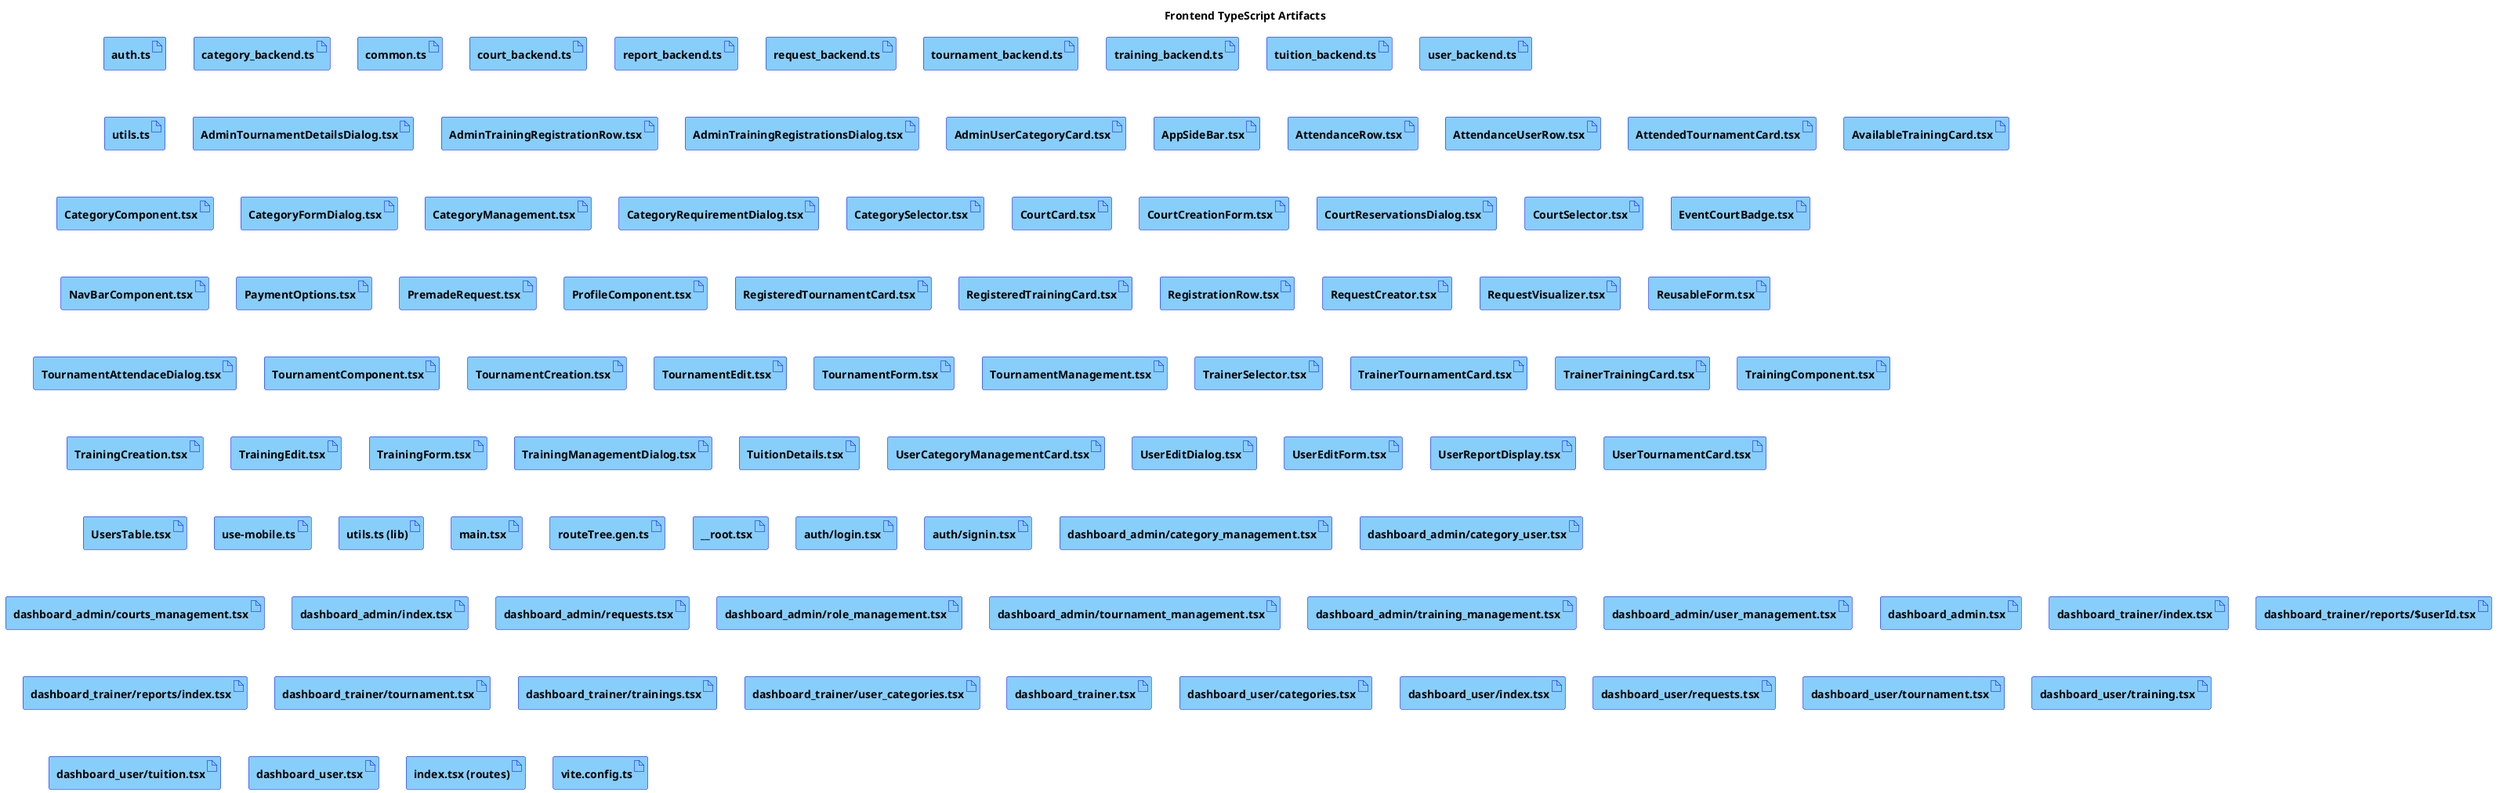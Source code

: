 @startuml
title Frontend TypeScript Artifacts
skinparam artifact {
  BackgroundColor LightSkyBlue
  BorderColor Blue
  FontStyle bold
}

artifact "auth.ts" as auth_ts
artifact "category_backend.ts" as category_backend_ts
artifact "common.ts" as common_ts
artifact "court_backend.ts" as court_backend_ts
artifact "report_backend.ts" as report_backend_ts
artifact "request_backend.ts" as request_backend_ts
artifact "tournament_backend.ts" as tournament_backend_ts
artifact "training_backend.ts" as training_backend_ts
artifact "tuition_backend.ts" as tuition_backend_ts
artifact "user_backend.ts" as user_backend_ts
artifact "utils.ts" as utils_ts

artifact "AdminTournamentDetailsDialog.tsx" as AdminTournamentDetailsDialog_tsx
artifact "AdminTrainingRegistrationRow.tsx" as AdminTrainingRegistrationRow_tsx
artifact "AdminTrainingRegistrationsDialog.tsx" as AdminTrainingRegistrationsDialog_tsx
artifact "AdminUserCategoryCard.tsx" as AdminUserCategoryCard_tsx
artifact "AppSideBar.tsx" as AppSideBar_tsx
artifact "AttendanceRow.tsx" as AttendanceRow_tsx
artifact "AttendanceUserRow.tsx" as AttendanceUserRow_tsx
artifact "AttendedTournamentCard.tsx" as AttendedTournamentCard_tsx
artifact "AvailableTrainingCard.tsx" as AvailableTrainingCard_tsx
artifact "CategoryComponent.tsx" as CategoryComponent_tsx
artifact "CategoryFormDialog.tsx" as CategoryFormDialog_tsx
artifact "CategoryManagement.tsx" as CategoryManagement_tsx
artifact "CategoryRequirementDialog.tsx" as CategoryRequirementDialog_tsx
artifact "CategorySelector.tsx" as CategorySelector_tsx
artifact "CourtCard.tsx" as CourtCard_tsx
artifact "CourtCreationForm.tsx" as CourtCreationForm_tsx
artifact "CourtReservationsDialog.tsx" as CourtReservationsDialog_tsx
artifact "CourtSelector.tsx" as CourtSelector_tsx
artifact "EventCourtBadge.tsx" as EventCourtBadge_tsx
artifact "NavBarComponent.tsx" as NavBarComponent_tsx
artifact "PaymentOptions.tsx" as PaymentOptions_tsx
artifact "PremadeRequest.tsx" as PremadeRequest_tsx
artifact "ProfileComponent.tsx" as ProfileComponent_tsx
artifact "RegisteredTournamentCard.tsx" as RegisteredTournamentCard_tsx
artifact "RegisteredTrainingCard.tsx" as RegisteredTrainingCard_tsx
artifact "RegistrationRow.tsx" as RegistrationRow_tsx
artifact "RequestCreator.tsx" as RequestCreator_tsx
artifact "RequestVisualizer.tsx" as RequestVisualizer_tsx
artifact "ReusableForm.tsx" as ReusableForm_tsx
artifact "TournamentAttendaceDialog.tsx" as TournamentAttendaceDialog_tsx
artifact "TournamentComponent.tsx" as TournamentComponent_tsx
artifact "TournamentCreation.tsx" as TournamentCreation_tsx
artifact "TournamentEdit.tsx" as TournamentEdit_tsx
artifact "TournamentForm.tsx" as TournamentForm_tsx
artifact "TournamentManagement.tsx" as TournamentManagement_tsx
artifact "TrainerSelector.tsx" as TrainerSelector_tsx
artifact "TrainerTournamentCard.tsx" as TrainerTournamentCard_tsx
artifact "TrainerTrainingCard.tsx" as TrainerTrainingCard_tsx
artifact "TrainingComponent.tsx" as TrainingComponent_tsx
artifact "TrainingCreation.tsx" as TrainingCreation_tsx
artifact "TrainingEdit.tsx" as TrainingEdit_tsx
artifact "TrainingForm.tsx" as TrainingForm_tsx
artifact "TrainingManagementDialog.tsx" as TrainingManagementDialog_tsx
artifact "TuitionDetails.tsx" as TuitionDetails_tsx
artifact "UserCategoryManagementCard.tsx" as UserCategoryManagementCard_tsx
artifact "UserEditDialog.tsx" as UserEditDialog_tsx
artifact "UserEditForm.tsx" as UserEditForm_tsx
artifact "UserReportDisplay.tsx" as UserReportDisplay_tsx
artifact "UserTournamentCard.tsx" as UserTournamentCard_tsx
artifact "UsersTable.tsx" as UsersTable_tsx

artifact "use-mobile.ts" as use_mobile_ts
artifact "utils.ts (lib)" as lib_utils_ts

artifact "main.tsx" as main_tsx
artifact "routeTree.gen.ts" as routeTree_gen_ts
artifact "__root.tsx" as __root_tsx

artifact "auth/login.tsx" as auth_login_tsx
artifact "auth/signin.tsx" as auth_signin_tsx

artifact "dashboard_admin/category_management.tsx" as da_cat_mgmt_tsx
artifact "dashboard_admin/category_user.tsx" as da_cat_user_tsx
artifact "dashboard_admin/courts_management.tsx" as da_courts_mgmt_tsx
artifact "dashboard_admin/index.tsx" as da_index_tsx
artifact "dashboard_admin/requests.tsx" as da_requests_tsx
artifact "dashboard_admin/role_management.tsx" as da_role_mgmt_tsx
artifact "dashboard_admin/tournament_management.tsx" as da_tour_mgmt_tsx
artifact "dashboard_admin/training_management.tsx" as da_train_mgmt_tsx
artifact "dashboard_admin/user_management.tsx" as da_user_mgmt_tsx
artifact "dashboard_admin.tsx" as da_layout_tsx

artifact "dashboard_trainer/index.tsx" as dt_index_tsx
artifact "dashboard_trainer/reports/$userId.tsx" as dt_reports_user_tsx
artifact "dashboard_trainer/reports/index.tsx" as dt_reports_index_tsx
artifact "dashboard_trainer/tournament.tsx" as dt_tournament_tsx
artifact "dashboard_trainer/trainings.tsx" as dt_trainings_tsx
artifact "dashboard_trainer/user_categories.tsx" as dt_user_cats_tsx
artifact "dashboard_trainer.tsx" as dt_layout_tsx

artifact "dashboard_user/categories.tsx" as du_categories_tsx
artifact "dashboard_user/index.tsx" as du_index_tsx
artifact "dashboard_user/requests.tsx" as du_requests_tsx
artifact "dashboard_user/tournament.tsx" as du_tournament_tsx
artifact "dashboard_user/training.tsx" as du_training_tsx
artifact "dashboard_user/tuition.tsx" as du_tuition_tsx
artifact "dashboard_user.tsx" as du_layout_tsx

artifact "index.tsx (routes)" as routes_index_tsx
artifact "vite.config.ts" as vite_config_ts

@enduml